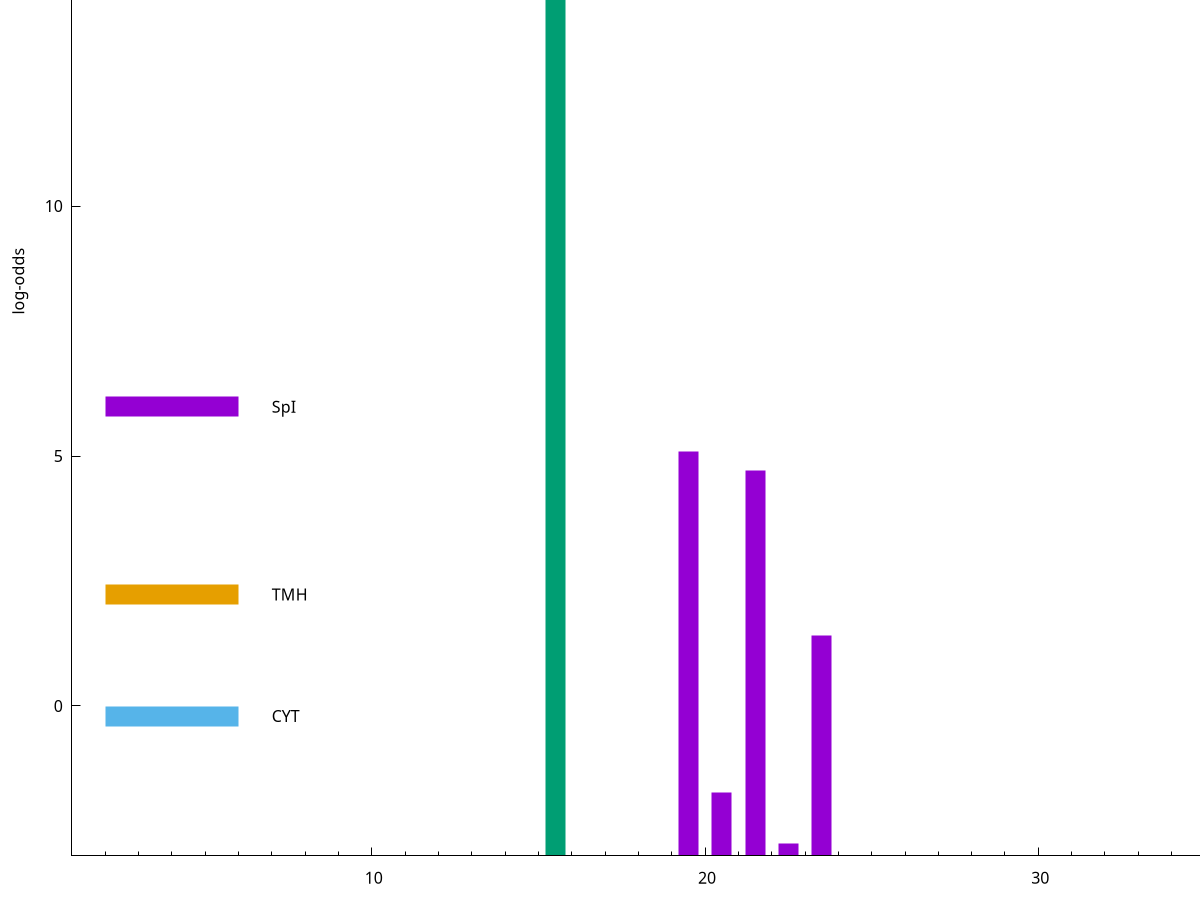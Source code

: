 set title "LipoP predictions for SRR4017833.gff"
set size 2., 1.4
set xrange [1:70] 
set mxtics 10
set yrange [-3:20]
set y2range [0:23]
set ylabel "log-odds"
set term postscript eps color solid "Helvetica" 30
set output "SRR4017833.gff31.eps"
set arrow from 2,18.1468 to 6,18.1468 nohead lt 2 lw 20
set label "SpII" at 7,18.1468
set arrow from 2,5.98427 to 6,5.98427 nohead lt 1 lw 20
set label "SpI" at 7,5.98427
set arrow from 2,2.23033 to 6,2.23033 nohead lt 4 lw 20
set label "TMH" at 7,2.23033
set arrow from 2,-0.200913 to 6,-0.200913 nohead lt 3 lw 20
set label "CYT" at 7,-0.200913
set arrow from 2,18.1468 to 6,18.1468 nohead lt 2 lw 20
set label "SpII" at 7,18.1468
# NOTE: The scores below are the log-odds scores with the threshold
# NOTE: subtracted (a hack to make gnuplot make the histogram all
# NOTE: look nice).
plot "-" axes x1y2 title "" with impulses lt 2 lw 20, "-" axes x1y2 title "" with impulses lt 1 lw 20
15.500000 21.146800
e
19.500000 8.084720
21.500000 7.709490
23.500000 4.413950
20.500000 1.269680
22.500000 0.242820
e
exit
